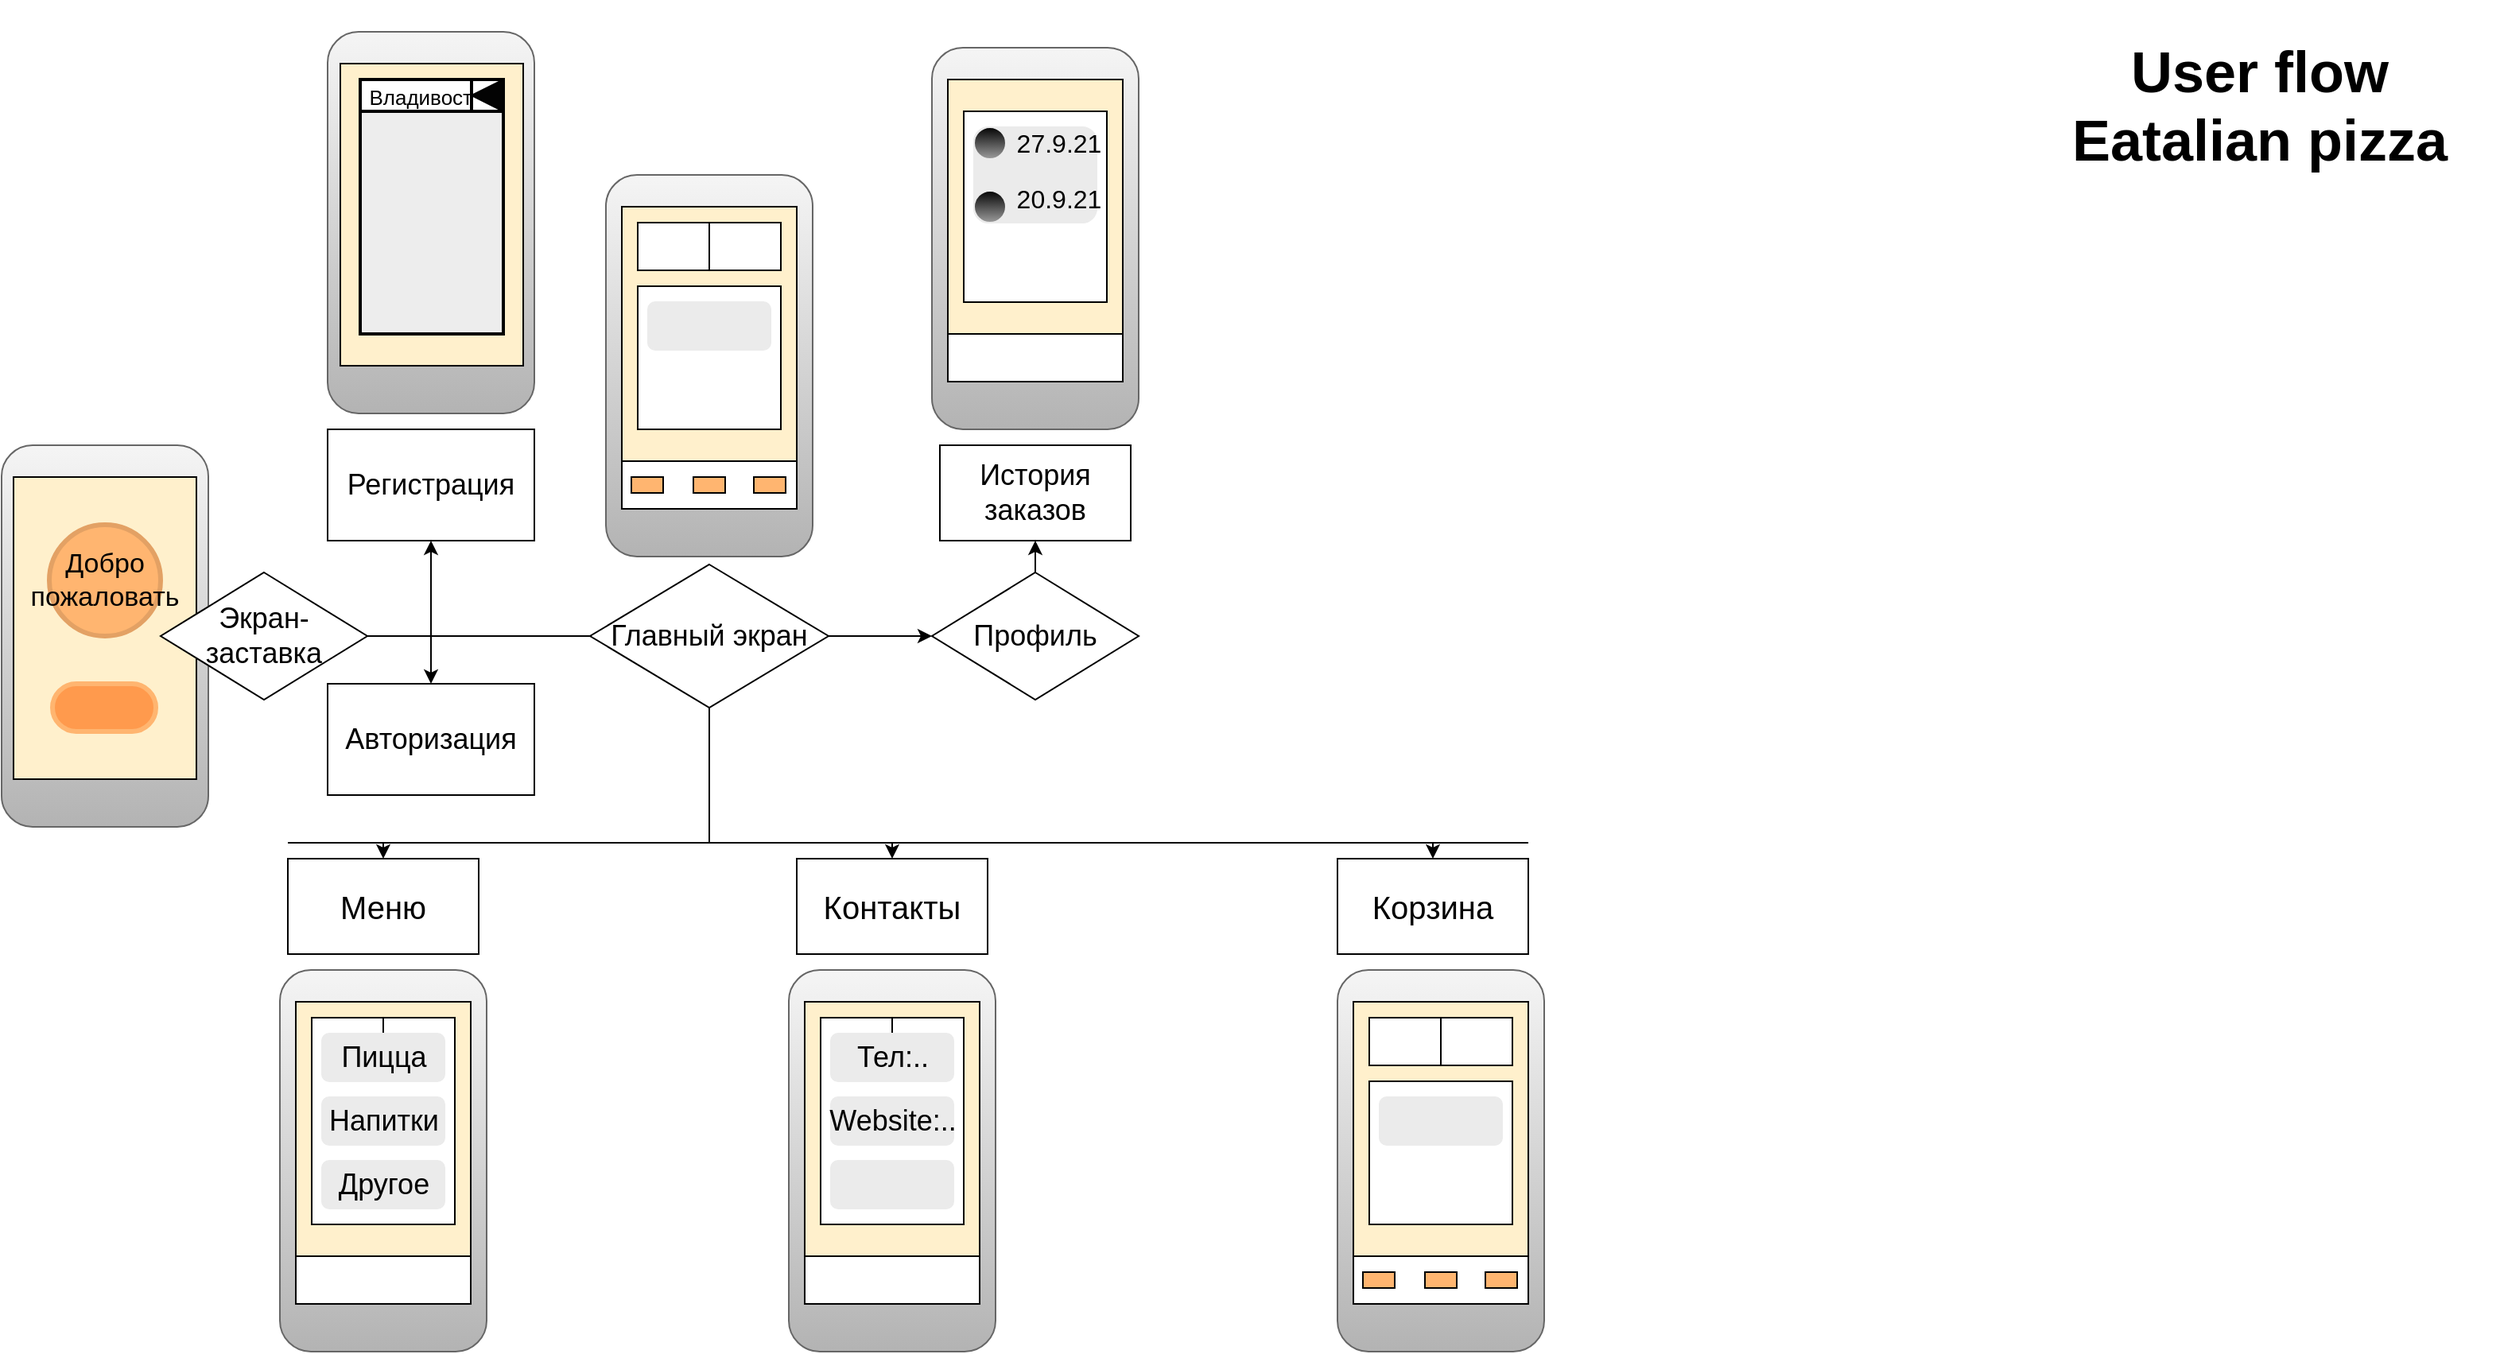<mxfile version="15.5.2" type="github">
  <diagram id="gFA7WbcU7uWOlMWJ3cwr" name="Page-1">
    <mxGraphModel dx="2076" dy="1158" grid="1" gridSize="10" guides="1" tooltips="1" connect="1" arrows="1" fold="1" page="1" pageScale="1" pageWidth="1600" pageHeight="900" math="0" shadow="0">
      <root>
        <mxCell id="0" />
        <mxCell id="1" parent="0" />
        <mxCell id="VWafMa577CUfXfnvmA4W-34" value="" style="group" vertex="1" connectable="0" parent="1">
          <mxGeometry x="225" y="30" width="130" height="320" as="geometry" />
        </mxCell>
        <mxCell id="VWafMa577CUfXfnvmA4W-27" value="Регистрация" style="rounded=0;whiteSpace=wrap;html=1;fontSize=18;" vertex="1" parent="VWafMa577CUfXfnvmA4W-34">
          <mxGeometry y="250" width="130" height="70" as="geometry" />
        </mxCell>
        <mxCell id="VWafMa577CUfXfnvmA4W-31" value="" style="group" vertex="1" connectable="0" parent="VWafMa577CUfXfnvmA4W-34">
          <mxGeometry width="130" height="240" as="geometry" />
        </mxCell>
        <mxCell id="VWafMa577CUfXfnvmA4W-20" value="" style="rounded=1;whiteSpace=wrap;html=1;fontSize=18;fillColor=#f5f5f5;gradientColor=#b3b3b3;strokeColor=#666666;" vertex="1" parent="VWafMa577CUfXfnvmA4W-31">
          <mxGeometry width="130" height="240" as="geometry" />
        </mxCell>
        <mxCell id="VWafMa577CUfXfnvmA4W-28" value="" style="group" vertex="1" connectable="0" parent="VWafMa577CUfXfnvmA4W-31">
          <mxGeometry x="8" y="20" width="115" height="190" as="geometry" />
        </mxCell>
        <mxCell id="VWafMa577CUfXfnvmA4W-21" value="" style="rounded=0;whiteSpace=wrap;html=1;fontSize=20;fillColor=#FFF0CC;" vertex="1" parent="VWafMa577CUfXfnvmA4W-28">
          <mxGeometry width="115" height="190" as="geometry" />
        </mxCell>
        <mxCell id="VWafMa577CUfXfnvmA4W-52" value="" style="edgeStyle=orthogonalEdgeStyle;rounded=0;orthogonalLoop=1;jettySize=auto;html=1;fontSize=18;" edge="1" parent="VWafMa577CUfXfnvmA4W-28" source="VWafMa577CUfXfnvmA4W-22" target="VWafMa577CUfXfnvmA4W-24">
          <mxGeometry relative="1" as="geometry" />
        </mxCell>
        <mxCell id="VWafMa577CUfXfnvmA4W-22" value="&lt;font style=&quot;font-size: 13px&quot;&gt;Владивосток&lt;/font&gt;" style="rounded=0;whiteSpace=wrap;html=1;fontSize=18;strokeWidth=2;align=center;" vertex="1" parent="VWafMa577CUfXfnvmA4W-28">
          <mxGeometry x="12.5" y="10" width="87.5" height="20" as="geometry" />
        </mxCell>
        <mxCell id="VWafMa577CUfXfnvmA4W-24" value="" style="rounded=0;whiteSpace=wrap;html=1;fontSize=20;strokeWidth=2;align=center;fillColor=#EDEDED;" vertex="1" parent="VWafMa577CUfXfnvmA4W-28">
          <mxGeometry x="12.5" y="30" width="90" height="140" as="geometry" />
        </mxCell>
        <mxCell id="VWafMa577CUfXfnvmA4W-25" value="" style="rounded=0;whiteSpace=wrap;html=1;fontSize=18;strokeWidth=2;align=center;" vertex="1" parent="VWafMa577CUfXfnvmA4W-28">
          <mxGeometry x="82.5" y="10" width="20" height="20" as="geometry" />
        </mxCell>
        <mxCell id="VWafMa577CUfXfnvmA4W-53" value="" style="triangle;whiteSpace=wrap;html=1;rounded=0;fontSize=18;strokeWidth=1;align=center;rotation=-180;fillColor=#030303;" vertex="1" parent="VWafMa577CUfXfnvmA4W-28">
          <mxGeometry x="82.5" y="10" width="20" height="20" as="geometry" />
        </mxCell>
        <mxCell id="VWafMa577CUfXfnvmA4W-36" value="&lt;h1&gt;User flow Eatalian pizza&lt;/h1&gt;" style="text;html=1;strokeColor=none;fillColor=none;spacing=5;spacingTop=-20;whiteSpace=wrap;overflow=hidden;rounded=0;fontSize=18;align=center;" vertex="1" parent="1">
          <mxGeometry x="1290" y="20" width="300" height="120" as="geometry" />
        </mxCell>
        <mxCell id="VWafMa577CUfXfnvmA4W-51" value="" style="group" vertex="1" connectable="0" parent="1">
          <mxGeometry x="400" y="120" width="130" height="240" as="geometry" />
        </mxCell>
        <mxCell id="VWafMa577CUfXfnvmA4W-38" value="" style="rounded=1;whiteSpace=wrap;html=1;fontSize=18;fillColor=#f5f5f5;gradientColor=#b3b3b3;strokeColor=#666666;" vertex="1" parent="VWafMa577CUfXfnvmA4W-51">
          <mxGeometry width="130" height="240" as="geometry" />
        </mxCell>
        <mxCell id="VWafMa577CUfXfnvmA4W-39" value="" style="rounded=0;whiteSpace=wrap;html=1;fontSize=20;strokeWidth=1;align=center;fillColor=#FFF0CC;" vertex="1" parent="VWafMa577CUfXfnvmA4W-51">
          <mxGeometry x="10" y="20" width="110" height="190" as="geometry" />
        </mxCell>
        <mxCell id="VWafMa577CUfXfnvmA4W-41" value="" style="rounded=0;whiteSpace=wrap;html=1;fontSize=20;strokeWidth=1;align=center;" vertex="1" parent="VWafMa577CUfXfnvmA4W-51">
          <mxGeometry x="10" y="180" width="110" height="30" as="geometry" />
        </mxCell>
        <mxCell id="VWafMa577CUfXfnvmA4W-43" value="" style="rounded=0;whiteSpace=wrap;html=1;fontSize=18;strokeWidth=1;align=center;fillColor=#FFB570;" vertex="1" parent="VWafMa577CUfXfnvmA4W-51">
          <mxGeometry x="16" y="190" width="20" height="10" as="geometry" />
        </mxCell>
        <mxCell id="VWafMa577CUfXfnvmA4W-44" value="" style="rounded=0;whiteSpace=wrap;html=1;fontSize=18;strokeWidth=1;align=center;fillColor=#FFB570;" vertex="1" parent="VWafMa577CUfXfnvmA4W-51">
          <mxGeometry x="55" y="190" width="20" height="10" as="geometry" />
        </mxCell>
        <mxCell id="VWafMa577CUfXfnvmA4W-45" value="" style="rounded=0;whiteSpace=wrap;html=1;fontSize=18;strokeWidth=1;align=center;fillColor=#FFB570;" vertex="1" parent="VWafMa577CUfXfnvmA4W-51">
          <mxGeometry x="93" y="190" width="20" height="10" as="geometry" />
        </mxCell>
        <mxCell id="VWafMa577CUfXfnvmA4W-46" value="" style="rounded=0;whiteSpace=wrap;html=1;fontSize=18;strokeWidth=1;align=center;" vertex="1" parent="VWafMa577CUfXfnvmA4W-51">
          <mxGeometry x="20" y="30" width="90" height="30" as="geometry" />
        </mxCell>
        <mxCell id="VWafMa577CUfXfnvmA4W-47" value="" style="rounded=0;whiteSpace=wrap;html=1;fontSize=18;strokeWidth=1;align=center;" vertex="1" parent="VWafMa577CUfXfnvmA4W-51">
          <mxGeometry x="20" y="70" width="90" height="90" as="geometry" />
        </mxCell>
        <mxCell id="VWafMa577CUfXfnvmA4W-48" value="" style="endArrow=none;html=1;rounded=0;fontSize=18;entryX=0.5;entryY=0;entryDx=0;entryDy=0;exitX=0.5;exitY=1;exitDx=0;exitDy=0;" edge="1" parent="VWafMa577CUfXfnvmA4W-51" source="VWafMa577CUfXfnvmA4W-46" target="VWafMa577CUfXfnvmA4W-46">
          <mxGeometry width="50" height="50" relative="1" as="geometry">
            <mxPoint x="390" y="270" as="sourcePoint" />
            <mxPoint x="440" y="220" as="targetPoint" />
          </mxGeometry>
        </mxCell>
        <mxCell id="VWafMa577CUfXfnvmA4W-49" value="" style="rounded=1;whiteSpace=wrap;html=1;fontSize=18;strokeWidth=1;align=center;fillColor=#EBEBEB;strokeColor=#EBEBEB;" vertex="1" parent="VWafMa577CUfXfnvmA4W-51">
          <mxGeometry x="26.5" y="80" width="77" height="30" as="geometry" />
        </mxCell>
        <mxCell id="VWafMa577CUfXfnvmA4W-62" value="Авторизация" style="rounded=0;whiteSpace=wrap;html=1;fontSize=18;strokeWidth=1;align=center;" vertex="1" parent="1">
          <mxGeometry x="225" y="440" width="130" height="70" as="geometry" />
        </mxCell>
        <mxCell id="VWafMa577CUfXfnvmA4W-67" value="Главный экран" style="rhombus;whiteSpace=wrap;html=1;rounded=0;fontSize=18;strokeWidth=1;align=center;" vertex="1" parent="1">
          <mxGeometry x="390" y="365" width="150" height="90" as="geometry" />
        </mxCell>
        <mxCell id="VWafMa577CUfXfnvmA4W-78" value="" style="endArrow=classic;html=1;rounded=0;fontSize=18;exitX=1;exitY=0.5;exitDx=0;exitDy=0;entryX=0;entryY=0.5;entryDx=0;entryDy=0;" edge="1" parent="1" source="VWafMa577CUfXfnvmA4W-67" target="VWafMa577CUfXfnvmA4W-89">
          <mxGeometry width="50" height="50" relative="1" as="geometry">
            <mxPoint x="790" y="560" as="sourcePoint" />
            <mxPoint x="600" y="435" as="targetPoint" />
          </mxGeometry>
        </mxCell>
        <mxCell id="VWafMa577CUfXfnvmA4W-83" value="Меню" style="rounded=0;whiteSpace=wrap;html=1;fontSize=20;strokeWidth=1;align=center;" vertex="1" parent="1">
          <mxGeometry x="200" y="550" width="120" height="60" as="geometry" />
        </mxCell>
        <mxCell id="VWafMa577CUfXfnvmA4W-88" value="Корзина" style="rounded=0;whiteSpace=wrap;html=1;fontSize=20;strokeWidth=1;align=center;" vertex="1" parent="1">
          <mxGeometry x="860" y="550" width="120" height="60" as="geometry" />
        </mxCell>
        <mxCell id="VWafMa577CUfXfnvmA4W-89" value="Профиль" style="rhombus;whiteSpace=wrap;html=1;rounded=0;fontSize=18;strokeWidth=1;align=center;" vertex="1" parent="1">
          <mxGeometry x="605" y="370" width="130" height="80" as="geometry" />
        </mxCell>
        <mxCell id="VWafMa577CUfXfnvmA4W-91" value="История заказов" style="rounded=0;whiteSpace=wrap;html=1;fontSize=18;strokeWidth=1;align=center;" vertex="1" parent="1">
          <mxGeometry x="610" y="290" width="120" height="60" as="geometry" />
        </mxCell>
        <mxCell id="VWafMa577CUfXfnvmA4W-94" value="Контакты" style="rounded=0;whiteSpace=wrap;html=1;fontSize=20;strokeWidth=1;align=center;" vertex="1" parent="1">
          <mxGeometry x="520" y="550" width="120" height="60" as="geometry" />
        </mxCell>
        <mxCell id="VWafMa577CUfXfnvmA4W-32" value="" style="group" vertex="1" connectable="0" parent="1">
          <mxGeometry x="20" y="290" width="130" height="240" as="geometry" />
        </mxCell>
        <mxCell id="VWafMa577CUfXfnvmA4W-2" value="" style="rounded=1;whiteSpace=wrap;html=1;fontSize=18;fillColor=#f5f5f5;gradientColor=#b3b3b3;strokeColor=#666666;" vertex="1" parent="VWafMa577CUfXfnvmA4W-32">
          <mxGeometry width="130" height="240" as="geometry" />
        </mxCell>
        <mxCell id="VWafMa577CUfXfnvmA4W-29" value="" style="group" vertex="1" connectable="0" parent="VWafMa577CUfXfnvmA4W-32">
          <mxGeometry x="7.5" y="20" width="115" height="190" as="geometry" />
        </mxCell>
        <mxCell id="VWafMa577CUfXfnvmA4W-3" value="" style="rounded=0;whiteSpace=wrap;html=1;fontSize=20;fillColor=#FFF0CC;" vertex="1" parent="VWafMa577CUfXfnvmA4W-29">
          <mxGeometry width="115" height="190" as="geometry" />
        </mxCell>
        <mxCell id="VWafMa577CUfXfnvmA4W-16" value="" style="ellipse;whiteSpace=wrap;html=1;aspect=fixed;rounded=0;fontSize=18;align=center;fillColor=#FFB570;strokeWidth=3;strokeColor=#E3A164;" vertex="1" parent="VWafMa577CUfXfnvmA4W-29">
          <mxGeometry x="22.5" y="30" width="70" height="70" as="geometry" />
        </mxCell>
        <mxCell id="VWafMa577CUfXfnvmA4W-17" value="" style="rounded=1;whiteSpace=wrap;html=1;fontSize=18;strokeWidth=3;align=center;arcSize=50;fillColor=#FF9A4D;strokeColor=#FFB570;" vertex="1" parent="VWafMa577CUfXfnvmA4W-29">
          <mxGeometry x="24.5" y="130" width="65" height="30" as="geometry" />
        </mxCell>
        <mxCell id="VWafMa577CUfXfnvmA4W-54" value="&lt;font style=&quot;font-size: 17px&quot;&gt;Добро пожаловать&lt;/font&gt;" style="text;html=1;strokeColor=none;fillColor=none;align=center;verticalAlign=middle;whiteSpace=wrap;rounded=0;fontSize=15;" vertex="1" parent="VWafMa577CUfXfnvmA4W-29">
          <mxGeometry x="13.75" y="40" width="87.5" height="50" as="geometry" />
        </mxCell>
        <mxCell id="VWafMa577CUfXfnvmA4W-72" value="Экран-заставка" style="rhombus;whiteSpace=wrap;html=1;rounded=0;fontSize=18;strokeWidth=1;align=center;" vertex="1" parent="1">
          <mxGeometry x="120" y="370" width="130" height="80" as="geometry" />
        </mxCell>
        <mxCell id="VWafMa577CUfXfnvmA4W-100" value="" style="endArrow=none;html=1;rounded=0;fontSize=18;exitX=1;exitY=0.5;exitDx=0;exitDy=0;entryX=0;entryY=0.5;entryDx=0;entryDy=0;" edge="1" parent="1" source="VWafMa577CUfXfnvmA4W-72" target="VWafMa577CUfXfnvmA4W-67">
          <mxGeometry width="50" height="50" relative="1" as="geometry">
            <mxPoint x="790" y="560" as="sourcePoint" />
            <mxPoint x="295" y="410" as="targetPoint" />
          </mxGeometry>
        </mxCell>
        <mxCell id="VWafMa577CUfXfnvmA4W-101" value="" style="endArrow=classic;html=1;rounded=0;fontSize=18;entryX=0.5;entryY=1;entryDx=0;entryDy=0;" edge="1" parent="1" target="VWafMa577CUfXfnvmA4W-27">
          <mxGeometry width="50" height="50" relative="1" as="geometry">
            <mxPoint x="290" y="410" as="sourcePoint" />
            <mxPoint x="840" y="510" as="targetPoint" />
          </mxGeometry>
        </mxCell>
        <mxCell id="VWafMa577CUfXfnvmA4W-102" value="" style="endArrow=classic;html=1;rounded=0;fontSize=18;entryX=0.5;entryY=0;entryDx=0;entryDy=0;" edge="1" parent="1" target="VWafMa577CUfXfnvmA4W-62">
          <mxGeometry width="50" height="50" relative="1" as="geometry">
            <mxPoint x="290" y="400" as="sourcePoint" />
            <mxPoint x="300" y="360" as="targetPoint" />
          </mxGeometry>
        </mxCell>
        <mxCell id="VWafMa577CUfXfnvmA4W-103" value="" style="endArrow=classic;html=1;rounded=0;fontSize=18;entryX=0.5;entryY=1;entryDx=0;entryDy=0;exitX=0.5;exitY=0;exitDx=0;exitDy=0;" edge="1" parent="1" source="VWafMa577CUfXfnvmA4W-89" target="VWafMa577CUfXfnvmA4W-91">
          <mxGeometry width="50" height="50" relative="1" as="geometry">
            <mxPoint x="790" y="560" as="sourcePoint" />
            <mxPoint x="840" y="510" as="targetPoint" />
          </mxGeometry>
        </mxCell>
        <mxCell id="VWafMa577CUfXfnvmA4W-104" value="" style="endArrow=none;html=1;rounded=0;fontSize=18;entryX=0.5;entryY=1;entryDx=0;entryDy=0;" edge="1" parent="1" target="VWafMa577CUfXfnvmA4W-67">
          <mxGeometry width="50" height="50" relative="1" as="geometry">
            <mxPoint x="465" y="540" as="sourcePoint" />
            <mxPoint x="840" y="510" as="targetPoint" />
          </mxGeometry>
        </mxCell>
        <mxCell id="VWafMa577CUfXfnvmA4W-105" value="" style="endArrow=none;html=1;rounded=0;fontSize=18;" edge="1" parent="1">
          <mxGeometry width="50" height="50" relative="1" as="geometry">
            <mxPoint x="200" y="540" as="sourcePoint" />
            <mxPoint x="980" y="540" as="targetPoint" />
          </mxGeometry>
        </mxCell>
        <mxCell id="VWafMa577CUfXfnvmA4W-106" value="" style="endArrow=classic;html=1;rounded=0;fontSize=18;entryX=0.5;entryY=0;entryDx=0;entryDy=0;" edge="1" parent="1" target="VWafMa577CUfXfnvmA4W-83">
          <mxGeometry width="50" height="50" relative="1" as="geometry">
            <mxPoint x="260" y="540" as="sourcePoint" />
            <mxPoint x="840" y="510" as="targetPoint" />
          </mxGeometry>
        </mxCell>
        <mxCell id="VWafMa577CUfXfnvmA4W-107" value="" style="endArrow=classic;html=1;rounded=0;fontSize=18;entryX=0.5;entryY=0;entryDx=0;entryDy=0;" edge="1" parent="1" target="VWafMa577CUfXfnvmA4W-94">
          <mxGeometry width="50" height="50" relative="1" as="geometry">
            <mxPoint x="580" y="540" as="sourcePoint" />
            <mxPoint x="840" y="510" as="targetPoint" />
          </mxGeometry>
        </mxCell>
        <mxCell id="VWafMa577CUfXfnvmA4W-109" value="" style="endArrow=classic;html=1;rounded=0;fontSize=18;entryX=0.5;entryY=0;entryDx=0;entryDy=0;" edge="1" parent="1" target="VWafMa577CUfXfnvmA4W-88">
          <mxGeometry width="50" height="50" relative="1" as="geometry">
            <mxPoint x="920" y="540" as="sourcePoint" />
            <mxPoint x="920" y="560" as="targetPoint" />
          </mxGeometry>
        </mxCell>
        <mxCell id="VWafMa577CUfXfnvmA4W-110" value="" style="group" vertex="1" connectable="0" parent="1">
          <mxGeometry x="195" y="620" width="130" height="240" as="geometry" />
        </mxCell>
        <mxCell id="VWafMa577CUfXfnvmA4W-111" value="" style="rounded=1;whiteSpace=wrap;html=1;fontSize=18;fillColor=#f5f5f5;gradientColor=#b3b3b3;strokeColor=#666666;" vertex="1" parent="VWafMa577CUfXfnvmA4W-110">
          <mxGeometry width="130" height="240" as="geometry" />
        </mxCell>
        <mxCell id="VWafMa577CUfXfnvmA4W-112" value="" style="rounded=0;whiteSpace=wrap;html=1;fontSize=20;strokeWidth=1;align=center;fillColor=#FFF0CC;" vertex="1" parent="VWafMa577CUfXfnvmA4W-110">
          <mxGeometry x="10" y="20" width="110" height="190" as="geometry" />
        </mxCell>
        <mxCell id="VWafMa577CUfXfnvmA4W-113" value="" style="rounded=0;whiteSpace=wrap;html=1;fontSize=20;strokeWidth=1;align=center;" vertex="1" parent="VWafMa577CUfXfnvmA4W-110">
          <mxGeometry x="10" y="180" width="110" height="30" as="geometry" />
        </mxCell>
        <mxCell id="VWafMa577CUfXfnvmA4W-118" value="" style="rounded=0;whiteSpace=wrap;html=1;fontSize=18;strokeWidth=1;align=center;" vertex="1" parent="VWafMa577CUfXfnvmA4W-110">
          <mxGeometry x="20" y="30" width="90" height="130" as="geometry" />
        </mxCell>
        <mxCell id="VWafMa577CUfXfnvmA4W-119" value="" style="endArrow=none;html=1;rounded=0;fontSize=18;entryX=0.5;entryY=0;entryDx=0;entryDy=0;exitX=0.5;exitY=1;exitDx=0;exitDy=0;" edge="1" parent="VWafMa577CUfXfnvmA4W-110">
          <mxGeometry width="50" height="50" relative="1" as="geometry">
            <mxPoint x="65" y="60" as="sourcePoint" />
            <mxPoint x="65" y="30" as="targetPoint" />
          </mxGeometry>
        </mxCell>
        <mxCell id="VWafMa577CUfXfnvmA4W-120" value="Пицца" style="rounded=1;whiteSpace=wrap;html=1;fontSize=18;strokeWidth=1;align=center;fillColor=#EBEBEB;strokeColor=#EBEBEB;" vertex="1" parent="VWafMa577CUfXfnvmA4W-110">
          <mxGeometry x="26.5" y="40" width="77" height="30" as="geometry" />
        </mxCell>
        <mxCell id="VWafMa577CUfXfnvmA4W-122" value="Напитки" style="rounded=1;whiteSpace=wrap;html=1;fontSize=18;strokeWidth=1;align=center;fillColor=#EBEBEB;strokeColor=#EBEBEB;" vertex="1" parent="VWafMa577CUfXfnvmA4W-110">
          <mxGeometry x="26.5" y="80" width="77" height="30" as="geometry" />
        </mxCell>
        <mxCell id="VWafMa577CUfXfnvmA4W-123" value="Другое" style="rounded=1;whiteSpace=wrap;html=1;fontSize=18;strokeWidth=1;align=center;fillColor=#EBEBEB;strokeColor=#EBEBEB;" vertex="1" parent="VWafMa577CUfXfnvmA4W-110">
          <mxGeometry x="26.5" y="120" width="77" height="30" as="geometry" />
        </mxCell>
        <mxCell id="VWafMa577CUfXfnvmA4W-136" value="" style="group" vertex="1" connectable="0" parent="1">
          <mxGeometry x="515" y="620" width="130" height="240" as="geometry" />
        </mxCell>
        <mxCell id="VWafMa577CUfXfnvmA4W-137" value="" style="rounded=1;whiteSpace=wrap;html=1;fontSize=18;fillColor=#f5f5f5;gradientColor=#b3b3b3;strokeColor=#666666;" vertex="1" parent="VWafMa577CUfXfnvmA4W-136">
          <mxGeometry width="130" height="240" as="geometry" />
        </mxCell>
        <mxCell id="VWafMa577CUfXfnvmA4W-138" value="" style="rounded=0;whiteSpace=wrap;html=1;fontSize=20;strokeWidth=1;align=center;fillColor=#FFF0CC;" vertex="1" parent="VWafMa577CUfXfnvmA4W-136">
          <mxGeometry x="10" y="20" width="110" height="190" as="geometry" />
        </mxCell>
        <mxCell id="VWafMa577CUfXfnvmA4W-139" value="" style="rounded=0;whiteSpace=wrap;html=1;fontSize=20;strokeWidth=1;align=center;" vertex="1" parent="VWafMa577CUfXfnvmA4W-136">
          <mxGeometry x="10" y="180" width="110" height="30" as="geometry" />
        </mxCell>
        <mxCell id="VWafMa577CUfXfnvmA4W-140" value="" style="rounded=0;whiteSpace=wrap;html=1;fontSize=18;strokeWidth=1;align=center;" vertex="1" parent="VWafMa577CUfXfnvmA4W-136">
          <mxGeometry x="20" y="30" width="90" height="130" as="geometry" />
        </mxCell>
        <mxCell id="VWafMa577CUfXfnvmA4W-141" value="" style="endArrow=none;html=1;rounded=0;fontSize=18;entryX=0.5;entryY=0;entryDx=0;entryDy=0;exitX=0.5;exitY=1;exitDx=0;exitDy=0;" edge="1" parent="VWafMa577CUfXfnvmA4W-136">
          <mxGeometry width="50" height="50" relative="1" as="geometry">
            <mxPoint x="65" y="60" as="sourcePoint" />
            <mxPoint x="65" y="30" as="targetPoint" />
          </mxGeometry>
        </mxCell>
        <mxCell id="VWafMa577CUfXfnvmA4W-142" value="Тел:.." style="rounded=1;whiteSpace=wrap;html=1;fontSize=18;strokeWidth=1;align=center;fillColor=#EBEBEB;strokeColor=#EBEBEB;" vertex="1" parent="VWafMa577CUfXfnvmA4W-136">
          <mxGeometry x="26.5" y="40" width="77" height="30" as="geometry" />
        </mxCell>
        <mxCell id="VWafMa577CUfXfnvmA4W-143" value="Website:.." style="rounded=1;whiteSpace=wrap;html=1;fontSize=18;strokeWidth=1;align=center;fillColor=#EBEBEB;strokeColor=#EBEBEB;" vertex="1" parent="VWafMa577CUfXfnvmA4W-136">
          <mxGeometry x="26.5" y="80" width="77" height="30" as="geometry" />
        </mxCell>
        <mxCell id="VWafMa577CUfXfnvmA4W-144" value="" style="rounded=1;whiteSpace=wrap;html=1;fontSize=18;strokeWidth=1;align=center;fillColor=#EBEBEB;strokeColor=#EBEBEB;" vertex="1" parent="VWafMa577CUfXfnvmA4W-136">
          <mxGeometry x="26.5" y="120" width="77" height="30" as="geometry" />
        </mxCell>
        <mxCell id="VWafMa577CUfXfnvmA4W-145" value="" style="group" vertex="1" connectable="0" parent="1">
          <mxGeometry x="605" y="40" width="146.5" height="240" as="geometry" />
        </mxCell>
        <mxCell id="VWafMa577CUfXfnvmA4W-146" value="" style="rounded=1;whiteSpace=wrap;html=1;fontSize=18;fillColor=#f5f5f5;gradientColor=#b3b3b3;strokeColor=#666666;" vertex="1" parent="VWafMa577CUfXfnvmA4W-145">
          <mxGeometry width="130" height="240" as="geometry" />
        </mxCell>
        <mxCell id="VWafMa577CUfXfnvmA4W-147" value="" style="rounded=0;whiteSpace=wrap;html=1;fontSize=20;strokeWidth=1;align=center;fillColor=#FFF0CC;" vertex="1" parent="VWafMa577CUfXfnvmA4W-145">
          <mxGeometry x="10" y="20" width="110" height="190" as="geometry" />
        </mxCell>
        <mxCell id="VWafMa577CUfXfnvmA4W-148" value="" style="rounded=0;whiteSpace=wrap;html=1;fontSize=20;strokeWidth=1;align=center;" vertex="1" parent="VWafMa577CUfXfnvmA4W-145">
          <mxGeometry x="10" y="180" width="110" height="30" as="geometry" />
        </mxCell>
        <mxCell id="VWafMa577CUfXfnvmA4W-153" value="" style="rounded=0;whiteSpace=wrap;html=1;fontSize=18;strokeWidth=1;align=center;" vertex="1" parent="VWafMa577CUfXfnvmA4W-145">
          <mxGeometry x="20" y="40" width="90" height="120" as="geometry" />
        </mxCell>
        <mxCell id="VWafMa577CUfXfnvmA4W-155" value="" style="rounded=1;whiteSpace=wrap;html=1;fontSize=18;strokeWidth=1;align=center;fillColor=#EBEBEB;strokeColor=#EBEBEB;" vertex="1" parent="VWafMa577CUfXfnvmA4W-145">
          <mxGeometry x="26.5" y="50" width="77" height="60" as="geometry" />
        </mxCell>
        <mxCell id="VWafMa577CUfXfnvmA4W-160" value="" style="ellipse;whiteSpace=wrap;html=1;aspect=fixed;rounded=0;fontSize=18;strokeColor=#EBEBEB;strokeWidth=1;fillColor=#030303;gradientColor=#9C9C9C;align=center;" vertex="1" parent="VWafMa577CUfXfnvmA4W-145">
          <mxGeometry x="26.5" y="50" width="20" height="20" as="geometry" />
        </mxCell>
        <mxCell id="VWafMa577CUfXfnvmA4W-162" value="" style="ellipse;whiteSpace=wrap;html=1;aspect=fixed;rounded=0;fontSize=18;strokeColor=#EBEBEB;strokeWidth=1;fillColor=#030303;gradientColor=#9C9C9C;align=center;" vertex="1" parent="VWafMa577CUfXfnvmA4W-145">
          <mxGeometry x="26.5" y="90" width="20" height="20" as="geometry" />
        </mxCell>
        <mxCell id="VWafMa577CUfXfnvmA4W-164" value="&lt;font style=&quot;font-size: 16px&quot;&gt;27.9.21&lt;/font&gt;" style="text;html=1;strokeColor=none;fillColor=none;align=center;verticalAlign=middle;whiteSpace=wrap;rounded=0;fontSize=18;" vertex="1" parent="VWafMa577CUfXfnvmA4W-145">
          <mxGeometry x="50" y="45" width="60" height="30" as="geometry" />
        </mxCell>
        <mxCell id="VWafMa577CUfXfnvmA4W-165" value="&lt;font style=&quot;font-size: 16px&quot;&gt;20.9.21&lt;/font&gt;" style="text;html=1;strokeColor=none;fillColor=none;align=center;verticalAlign=middle;whiteSpace=wrap;rounded=0;fontSize=18;" vertex="1" parent="VWafMa577CUfXfnvmA4W-145">
          <mxGeometry x="50" y="80" width="60" height="30" as="geometry" />
        </mxCell>
        <mxCell id="VWafMa577CUfXfnvmA4W-167" value="" style="group" vertex="1" connectable="0" parent="1">
          <mxGeometry x="860" y="620" width="130" height="240" as="geometry" />
        </mxCell>
        <mxCell id="VWafMa577CUfXfnvmA4W-168" value="" style="rounded=1;whiteSpace=wrap;html=1;fontSize=18;fillColor=#f5f5f5;gradientColor=#b3b3b3;strokeColor=#666666;" vertex="1" parent="VWafMa577CUfXfnvmA4W-167">
          <mxGeometry width="130" height="240" as="geometry" />
        </mxCell>
        <mxCell id="VWafMa577CUfXfnvmA4W-169" value="" style="rounded=0;whiteSpace=wrap;html=1;fontSize=20;strokeWidth=1;align=center;fillColor=#FFF0CC;" vertex="1" parent="VWafMa577CUfXfnvmA4W-167">
          <mxGeometry x="10" y="20" width="110" height="190" as="geometry" />
        </mxCell>
        <mxCell id="VWafMa577CUfXfnvmA4W-170" value="" style="rounded=0;whiteSpace=wrap;html=1;fontSize=20;strokeWidth=1;align=center;" vertex="1" parent="VWafMa577CUfXfnvmA4W-167">
          <mxGeometry x="10" y="180" width="110" height="30" as="geometry" />
        </mxCell>
        <mxCell id="VWafMa577CUfXfnvmA4W-171" value="" style="rounded=0;whiteSpace=wrap;html=1;fontSize=18;strokeWidth=1;align=center;fillColor=#FFB570;" vertex="1" parent="VWafMa577CUfXfnvmA4W-167">
          <mxGeometry x="16" y="190" width="20" height="10" as="geometry" />
        </mxCell>
        <mxCell id="VWafMa577CUfXfnvmA4W-172" value="" style="rounded=0;whiteSpace=wrap;html=1;fontSize=18;strokeWidth=1;align=center;fillColor=#FFB570;" vertex="1" parent="VWafMa577CUfXfnvmA4W-167">
          <mxGeometry x="55" y="190" width="20" height="10" as="geometry" />
        </mxCell>
        <mxCell id="VWafMa577CUfXfnvmA4W-173" value="" style="rounded=0;whiteSpace=wrap;html=1;fontSize=18;strokeWidth=1;align=center;fillColor=#FFB570;" vertex="1" parent="VWafMa577CUfXfnvmA4W-167">
          <mxGeometry x="93" y="190" width="20" height="10" as="geometry" />
        </mxCell>
        <mxCell id="VWafMa577CUfXfnvmA4W-174" value="" style="rounded=0;whiteSpace=wrap;html=1;fontSize=18;strokeWidth=1;align=center;" vertex="1" parent="VWafMa577CUfXfnvmA4W-167">
          <mxGeometry x="20" y="30" width="90" height="30" as="geometry" />
        </mxCell>
        <mxCell id="VWafMa577CUfXfnvmA4W-175" value="" style="rounded=0;whiteSpace=wrap;html=1;fontSize=18;strokeWidth=1;align=center;" vertex="1" parent="VWafMa577CUfXfnvmA4W-167">
          <mxGeometry x="20" y="70" width="90" height="90" as="geometry" />
        </mxCell>
        <mxCell id="VWafMa577CUfXfnvmA4W-176" value="" style="endArrow=none;html=1;rounded=0;fontSize=18;entryX=0.5;entryY=0;entryDx=0;entryDy=0;exitX=0.5;exitY=1;exitDx=0;exitDy=0;" edge="1" parent="VWafMa577CUfXfnvmA4W-167" source="VWafMa577CUfXfnvmA4W-174" target="VWafMa577CUfXfnvmA4W-174">
          <mxGeometry width="50" height="50" relative="1" as="geometry">
            <mxPoint x="390" y="270" as="sourcePoint" />
            <mxPoint x="440" y="220" as="targetPoint" />
          </mxGeometry>
        </mxCell>
        <mxCell id="VWafMa577CUfXfnvmA4W-177" value="" style="rounded=1;whiteSpace=wrap;html=1;fontSize=18;strokeWidth=1;align=center;fillColor=#EBEBEB;strokeColor=#EBEBEB;" vertex="1" parent="VWafMa577CUfXfnvmA4W-167">
          <mxGeometry x="26.5" y="80" width="77" height="30" as="geometry" />
        </mxCell>
      </root>
    </mxGraphModel>
  </diagram>
</mxfile>
